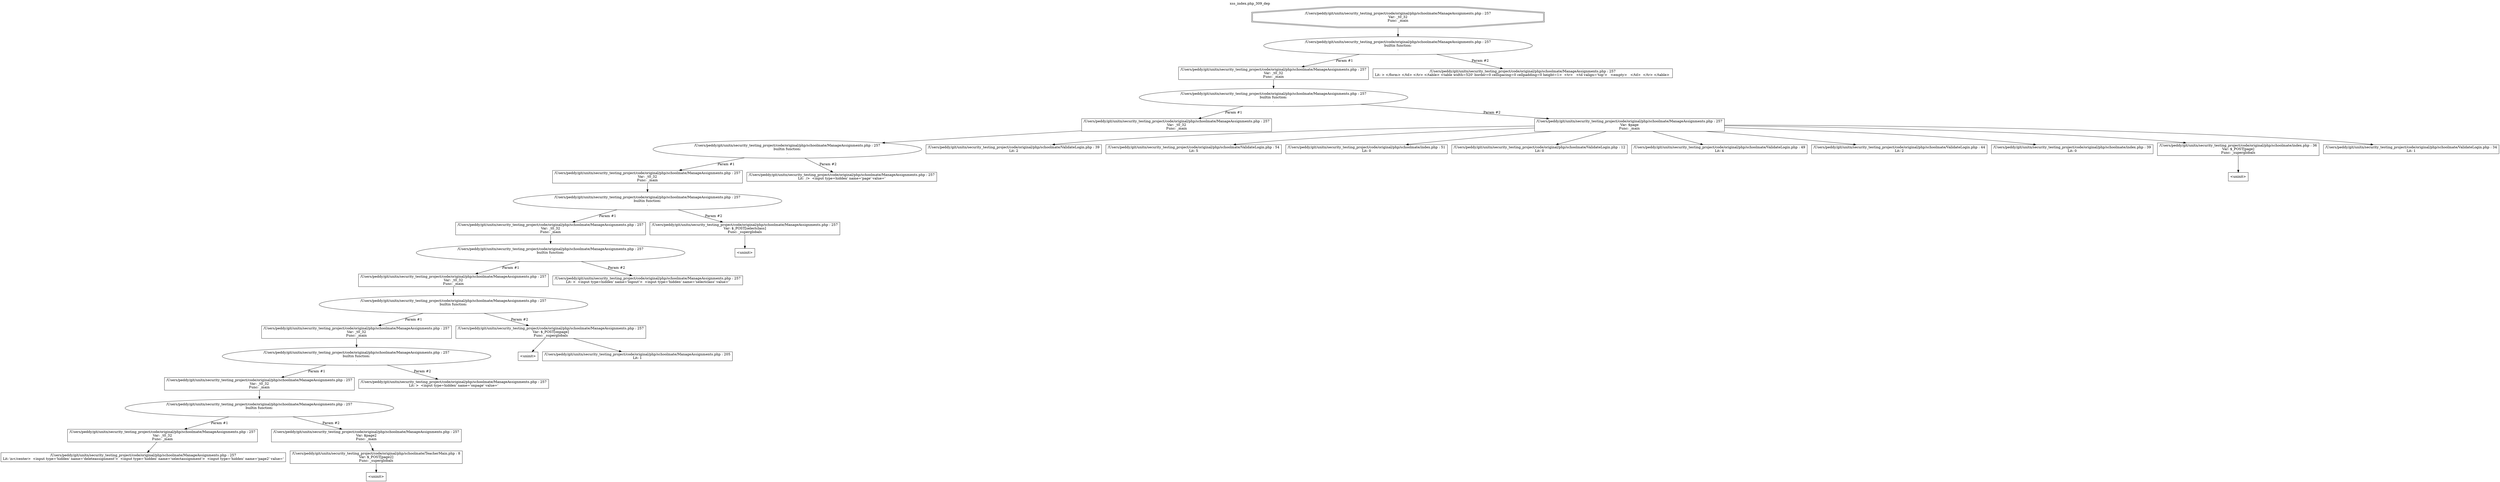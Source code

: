 digraph cfg {
  label="xss_index.php_309_dep";
  labelloc=t;
  n1 [shape=doubleoctagon, label="/Users/peddy/git/unitn/security_testing_project/code/original/php/schoolmate/ManageAssignments.php : 257\nVar: _t0_32\nFunc: _main\n"];
  n2 [shape=ellipse, label="/Users/peddy/git/unitn/security_testing_project/code/original/php/schoolmate/ManageAssignments.php : 257\nbuiltin function:\n.\n"];
  n3 [shape=box, label="/Users/peddy/git/unitn/security_testing_project/code/original/php/schoolmate/ManageAssignments.php : 257\nVar: _t0_32\nFunc: _main\n"];
  n4 [shape=ellipse, label="/Users/peddy/git/unitn/security_testing_project/code/original/php/schoolmate/ManageAssignments.php : 257\nbuiltin function:\n.\n"];
  n5 [shape=box, label="/Users/peddy/git/unitn/security_testing_project/code/original/php/schoolmate/ManageAssignments.php : 257\nVar: _t0_32\nFunc: _main\n"];
  n6 [shape=ellipse, label="/Users/peddy/git/unitn/security_testing_project/code/original/php/schoolmate/ManageAssignments.php : 257\nbuiltin function:\n.\n"];
  n7 [shape=box, label="/Users/peddy/git/unitn/security_testing_project/code/original/php/schoolmate/ManageAssignments.php : 257\nVar: _t0_32\nFunc: _main\n"];
  n8 [shape=ellipse, label="/Users/peddy/git/unitn/security_testing_project/code/original/php/schoolmate/ManageAssignments.php : 257\nbuiltin function:\n.\n"];
  n9 [shape=box, label="/Users/peddy/git/unitn/security_testing_project/code/original/php/schoolmate/ManageAssignments.php : 257\nVar: _t0_32\nFunc: _main\n"];
  n10 [shape=ellipse, label="/Users/peddy/git/unitn/security_testing_project/code/original/php/schoolmate/ManageAssignments.php : 257\nbuiltin function:\n.\n"];
  n11 [shape=box, label="/Users/peddy/git/unitn/security_testing_project/code/original/php/schoolmate/ManageAssignments.php : 257\nVar: _t0_32\nFunc: _main\n"];
  n12 [shape=ellipse, label="/Users/peddy/git/unitn/security_testing_project/code/original/php/schoolmate/ManageAssignments.php : 257\nbuiltin function:\n.\n"];
  n13 [shape=box, label="/Users/peddy/git/unitn/security_testing_project/code/original/php/schoolmate/ManageAssignments.php : 257\nVar: _t0_32\nFunc: _main\n"];
  n14 [shape=ellipse, label="/Users/peddy/git/unitn/security_testing_project/code/original/php/schoolmate/ManageAssignments.php : 257\nbuiltin function:\n.\n"];
  n15 [shape=box, label="/Users/peddy/git/unitn/security_testing_project/code/original/php/schoolmate/ManageAssignments.php : 257\nVar: _t0_32\nFunc: _main\n"];
  n16 [shape=ellipse, label="/Users/peddy/git/unitn/security_testing_project/code/original/php/schoolmate/ManageAssignments.php : 257\nbuiltin function:\n.\n"];
  n17 [shape=box, label="/Users/peddy/git/unitn/security_testing_project/code/original/php/schoolmate/ManageAssignments.php : 257\nVar: _t0_32\nFunc: _main\n"];
  n18 [shape=box, label="/Users/peddy/git/unitn/security_testing_project/code/original/php/schoolmate/ManageAssignments.php : 257\nLit: \\n</center>  <input type='hidden' name='deleteassignment'>  <input type='hidden' name='selectassignment'>  <input type='hidden' name='page2' value='\n"];
  n19 [shape=box, label="/Users/peddy/git/unitn/security_testing_project/code/original/php/schoolmate/ManageAssignments.php : 257\nVar: $page2\nFunc: _main\n"];
  n20 [shape=box, label="/Users/peddy/git/unitn/security_testing_project/code/original/php/schoolmate/TeacherMain.php : 8\nVar: $_POST[page2]\nFunc: _superglobals\n"];
  n21 [shape=box, label="<uninit>"];
  n22 [shape=box, label="/Users/peddy/git/unitn/security_testing_project/code/original/php/schoolmate/ManageAssignments.php : 257\nLit: >  <input type=hidden' name='onpage' value='\n"];
  n23 [shape=box, label="/Users/peddy/git/unitn/security_testing_project/code/original/php/schoolmate/ManageAssignments.php : 257\nVar: $_POST[onpage]\nFunc: _superglobals\n"];
  n24 [shape=box, label="<uninit>"];
  n25 [shape=box, label="/Users/peddy/git/unitn/security_testing_project/code/original/php/schoolmate/ManageAssignments.php : 205\nLit: 1\n"];
  n26 [shape=box, label="/Users/peddy/git/unitn/security_testing_project/code/original/php/schoolmate/ManageAssignments.php : 257\nLit: >  <input type=hidden' name='logout'>  <input type='hidden' name='selectclass' value='\n"];
  n27 [shape=box, label="/Users/peddy/git/unitn/security_testing_project/code/original/php/schoolmate/ManageAssignments.php : 257\nVar: $_POST[selectclass]\nFunc: _superglobals\n"];
  n28 [shape=box, label="<uninit>"];
  n29 [shape=box, label="/Users/peddy/git/unitn/security_testing_project/code/original/php/schoolmate/ManageAssignments.php : 257\nLit:  />  <input type=hidden' name='page' value='\n"];
  n30 [shape=box, label="/Users/peddy/git/unitn/security_testing_project/code/original/php/schoolmate/ManageAssignments.php : 257\nVar: $page\nFunc: _main\n"];
  n31 [shape=box, label="/Users/peddy/git/unitn/security_testing_project/code/original/php/schoolmate/ValidateLogin.php : 39\nLit: 2\n"];
  n32 [shape=box, label="/Users/peddy/git/unitn/security_testing_project/code/original/php/schoolmate/ValidateLogin.php : 54\nLit: 5\n"];
  n33 [shape=box, label="/Users/peddy/git/unitn/security_testing_project/code/original/php/schoolmate/index.php : 51\nLit: 0\n"];
  n34 [shape=box, label="/Users/peddy/git/unitn/security_testing_project/code/original/php/schoolmate/ValidateLogin.php : 12\nLit: 0\n"];
  n35 [shape=box, label="/Users/peddy/git/unitn/security_testing_project/code/original/php/schoolmate/ValidateLogin.php : 49\nLit: 4\n"];
  n36 [shape=box, label="/Users/peddy/git/unitn/security_testing_project/code/original/php/schoolmate/ValidateLogin.php : 44\nLit: 2\n"];
  n37 [shape=box, label="/Users/peddy/git/unitn/security_testing_project/code/original/php/schoolmate/index.php : 39\nLit: 0\n"];
  n38 [shape=box, label="/Users/peddy/git/unitn/security_testing_project/code/original/php/schoolmate/index.php : 36\nVar: $_POST[page]\nFunc: _superglobals\n"];
  n39 [shape=box, label="<uninit>"];
  n40 [shape=box, label="/Users/peddy/git/unitn/security_testing_project/code/original/php/schoolmate/ValidateLogin.php : 34\nLit: 1\n"];
  n41 [shape=box, label="/Users/peddy/git/unitn/security_testing_project/code/original/php/schoolmate/ManageAssignments.php : 257\nLit: > </form> </td> </tr> </table> <table width=520' border=0 cellspacing=0 cellpadding=0 height=1>  <tr>   <td valign='top'>   <empty>   </td>  </tr> </table> \n"];
  n1 -> n2;
  n3 -> n4;
  n5 -> n6;
  n7 -> n8;
  n9 -> n10;
  n11 -> n12;
  n13 -> n14;
  n15 -> n16;
  n17 -> n18;
  n16 -> n17[label="Param #1"];
  n16 -> n19[label="Param #2"];
  n20 -> n21;
  n19 -> n20;
  n14 -> n15[label="Param #1"];
  n14 -> n22[label="Param #2"];
  n12 -> n13[label="Param #1"];
  n12 -> n23[label="Param #2"];
  n23 -> n24;
  n23 -> n25;
  n10 -> n11[label="Param #1"];
  n10 -> n26[label="Param #2"];
  n8 -> n9[label="Param #1"];
  n8 -> n27[label="Param #2"];
  n27 -> n28;
  n6 -> n7[label="Param #1"];
  n6 -> n29[label="Param #2"];
  n4 -> n5[label="Param #1"];
  n4 -> n30[label="Param #2"];
  n30 -> n31;
  n30 -> n32;
  n30 -> n33;
  n30 -> n34;
  n30 -> n35;
  n30 -> n36;
  n30 -> n37;
  n30 -> n38;
  n30 -> n40;
  n38 -> n39;
  n2 -> n3[label="Param #1"];
  n2 -> n41[label="Param #2"];
}
